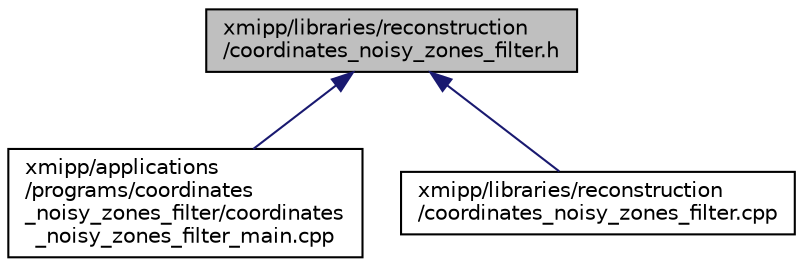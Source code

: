 digraph "xmipp/libraries/reconstruction/coordinates_noisy_zones_filter.h"
{
  edge [fontname="Helvetica",fontsize="10",labelfontname="Helvetica",labelfontsize="10"];
  node [fontname="Helvetica",fontsize="10",shape=record];
  Node83 [label="xmipp/libraries/reconstruction\l/coordinates_noisy_zones_filter.h",height=0.2,width=0.4,color="black", fillcolor="grey75", style="filled", fontcolor="black"];
  Node83 -> Node84 [dir="back",color="midnightblue",fontsize="10",style="solid",fontname="Helvetica"];
  Node84 [label="xmipp/applications\l/programs/coordinates\l_noisy_zones_filter/coordinates\l_noisy_zones_filter_main.cpp",height=0.2,width=0.4,color="black", fillcolor="white", style="filled",URL="$coordinates__noisy__zones__filter__main_8cpp.html"];
  Node83 -> Node85 [dir="back",color="midnightblue",fontsize="10",style="solid",fontname="Helvetica"];
  Node85 [label="xmipp/libraries/reconstruction\l/coordinates_noisy_zones_filter.cpp",height=0.2,width=0.4,color="black", fillcolor="white", style="filled",URL="$coordinates__noisy__zones__filter_8cpp.html"];
}
